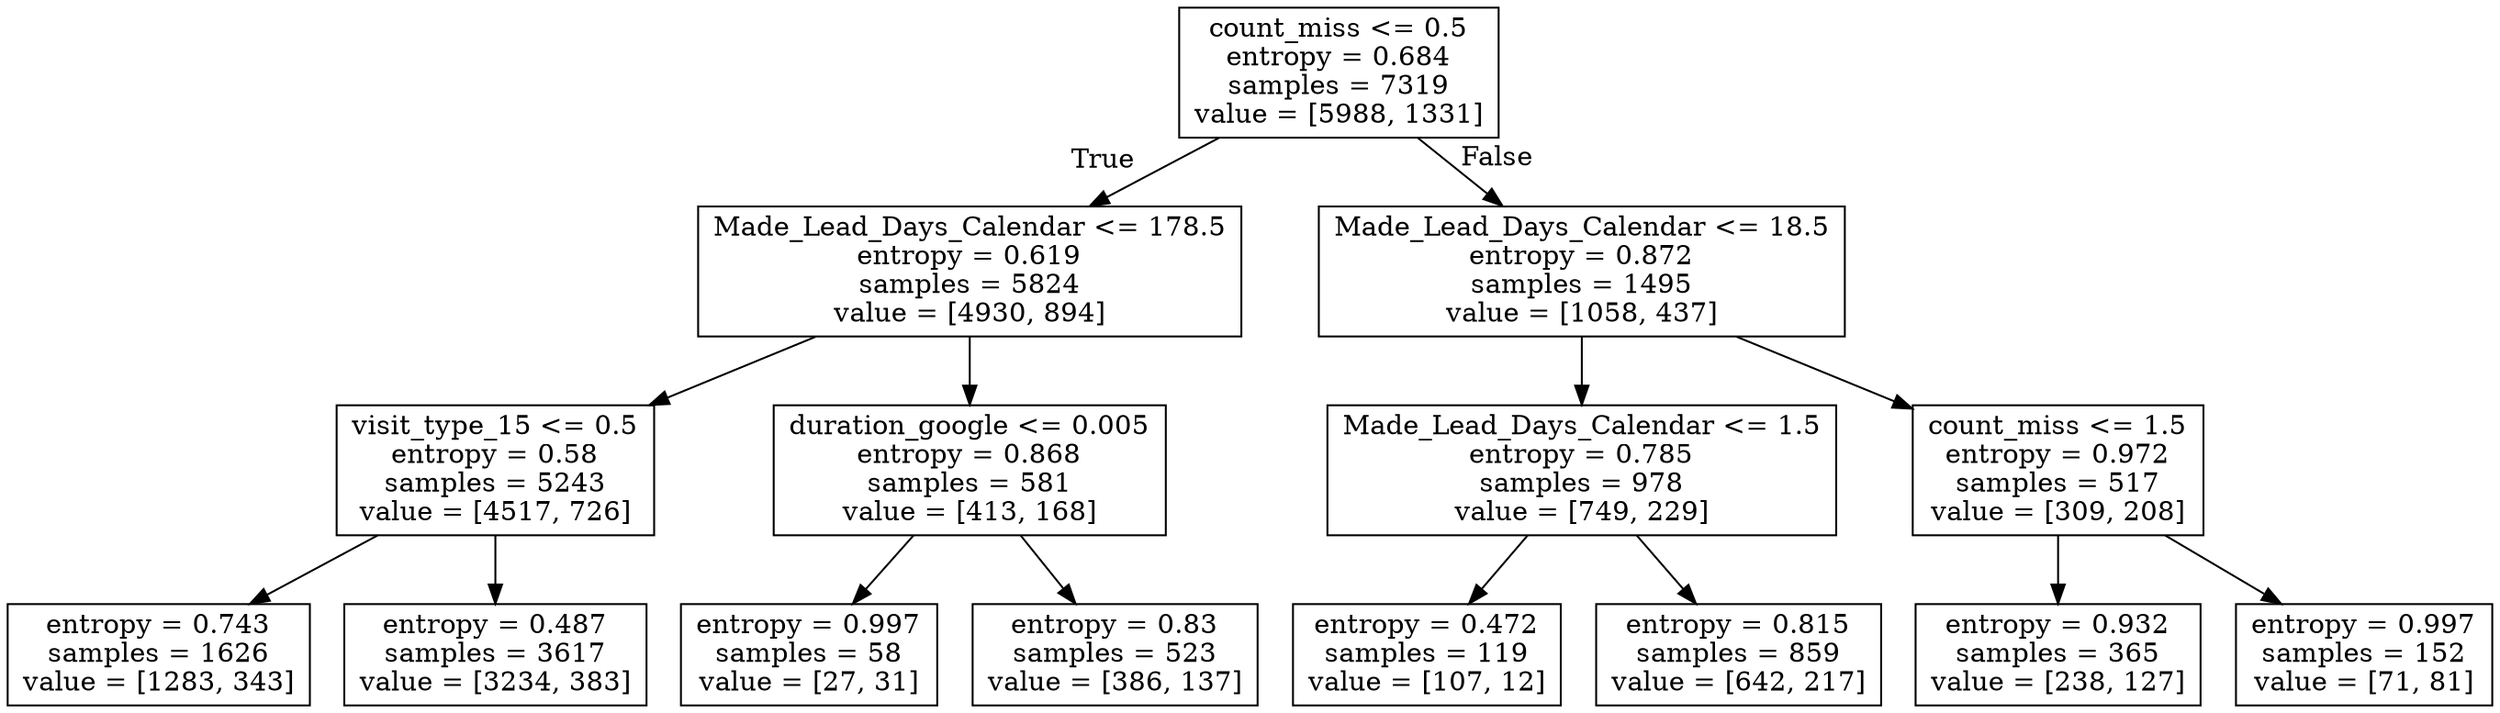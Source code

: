 digraph Tree {
node [shape=box] ;
0 [label="count_miss <= 0.5\nentropy = 0.684\nsamples = 7319\nvalue = [5988, 1331]"] ;
1 [label="Made_Lead_Days_Calendar <= 178.5\nentropy = 0.619\nsamples = 5824\nvalue = [4930, 894]"] ;
0 -> 1 [labeldistance=2.5, labelangle=45, headlabel="True"] ;
2 [label="visit_type_15 <= 0.5\nentropy = 0.58\nsamples = 5243\nvalue = [4517, 726]"] ;
1 -> 2 ;
3 [label="entropy = 0.743\nsamples = 1626\nvalue = [1283, 343]"] ;
2 -> 3 ;
4 [label="entropy = 0.487\nsamples = 3617\nvalue = [3234, 383]"] ;
2 -> 4 ;
5 [label="duration_google <= 0.005\nentropy = 0.868\nsamples = 581\nvalue = [413, 168]"] ;
1 -> 5 ;
6 [label="entropy = 0.997\nsamples = 58\nvalue = [27, 31]"] ;
5 -> 6 ;
7 [label="entropy = 0.83\nsamples = 523\nvalue = [386, 137]"] ;
5 -> 7 ;
8 [label="Made_Lead_Days_Calendar <= 18.5\nentropy = 0.872\nsamples = 1495\nvalue = [1058, 437]"] ;
0 -> 8 [labeldistance=2.5, labelangle=-45, headlabel="False"] ;
9 [label="Made_Lead_Days_Calendar <= 1.5\nentropy = 0.785\nsamples = 978\nvalue = [749, 229]"] ;
8 -> 9 ;
10 [label="entropy = 0.472\nsamples = 119\nvalue = [107, 12]"] ;
9 -> 10 ;
11 [label="entropy = 0.815\nsamples = 859\nvalue = [642, 217]"] ;
9 -> 11 ;
12 [label="count_miss <= 1.5\nentropy = 0.972\nsamples = 517\nvalue = [309, 208]"] ;
8 -> 12 ;
13 [label="entropy = 0.932\nsamples = 365\nvalue = [238, 127]"] ;
12 -> 13 ;
14 [label="entropy = 0.997\nsamples = 152\nvalue = [71, 81]"] ;
12 -> 14 ;
}